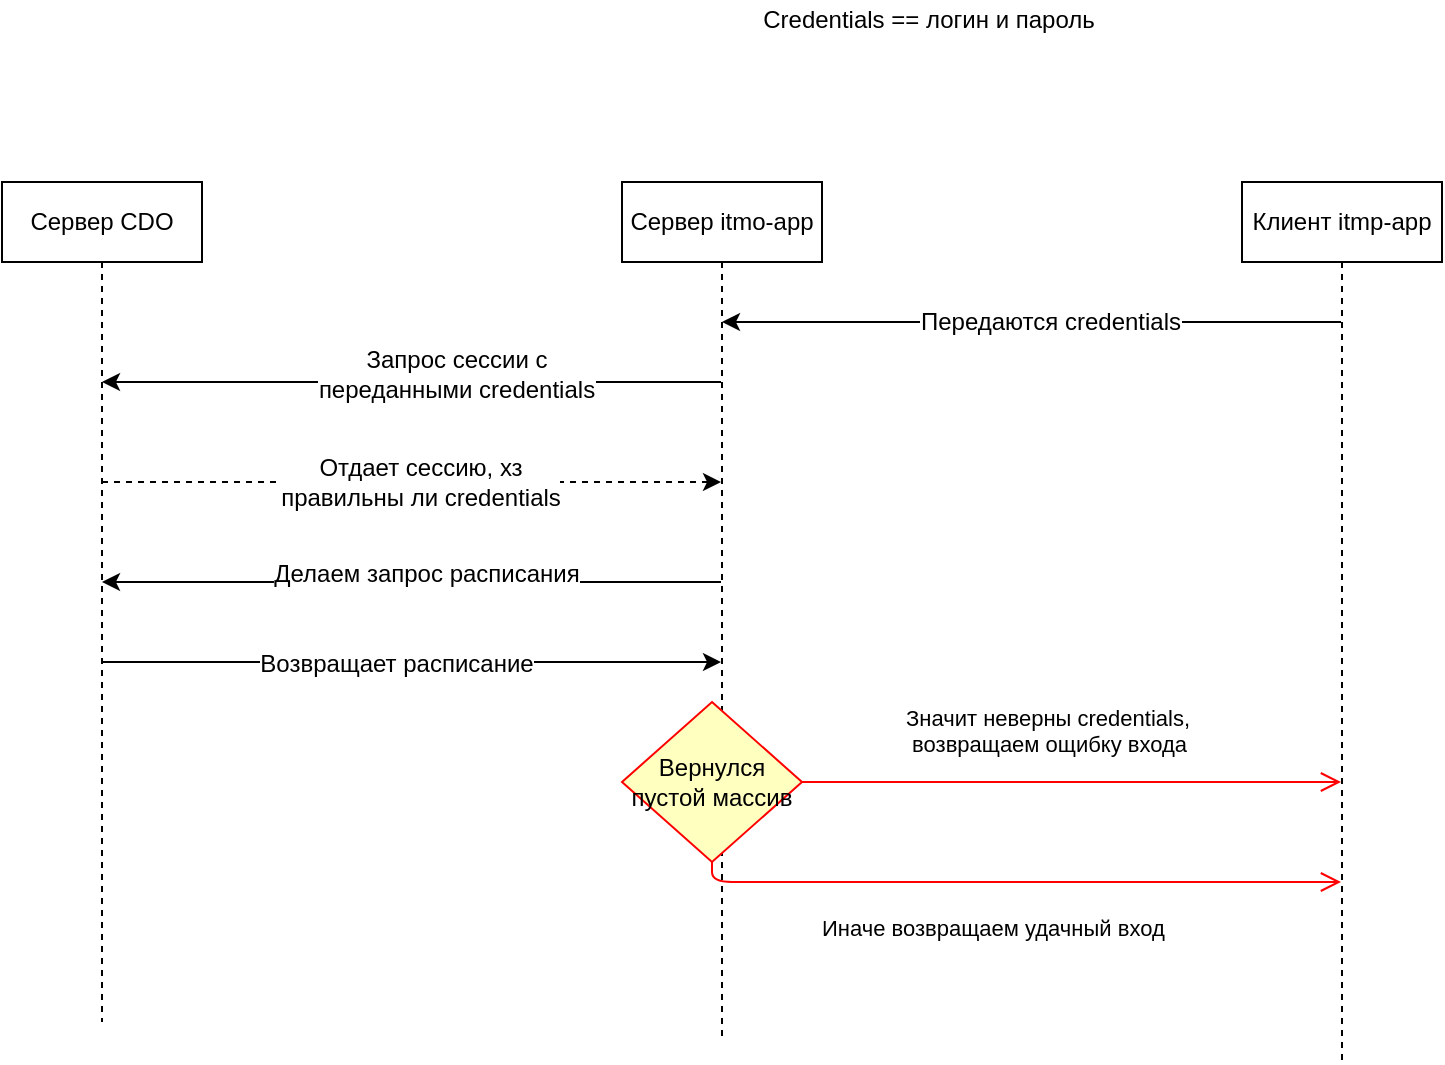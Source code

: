 <mxfile version="12.8.1" type="device"><diagram id="GXjtIvsHWjIJnNlBzo8F" name="Page-1"><mxGraphModel dx="946" dy="574" grid="1" gridSize="10" guides="1" tooltips="1" connect="1" arrows="1" fold="1" page="1" pageScale="1" pageWidth="850" pageHeight="1100" math="0" shadow="0"><root><mxCell id="0"/><mxCell id="1" parent="0"/><mxCell id="JvSjJAufrCTXiO87mkNh-28" style="edgeStyle=orthogonalEdgeStyle;rounded=0;orthogonalLoop=1;jettySize=auto;html=1;strokeWidth=1;comic=0;shadow=0;dashed=1;" edge="1" parent="1" source="JvSjJAufrCTXiO87mkNh-16" target="JvSjJAufrCTXiO87mkNh-17"><mxGeometry relative="1" as="geometry"><Array as="points"><mxPoint x="340" y="300"/><mxPoint x="340" y="300"/></Array></mxGeometry></mxCell><mxCell id="JvSjJAufrCTXiO87mkNh-29" value="Отдает сессию, хз &lt;br&gt;правильны ли credentials" style="text;html=1;align=center;verticalAlign=middle;resizable=0;points=[];labelBackgroundColor=#ffffff;" vertex="1" connectable="0" parent="JvSjJAufrCTXiO87mkNh-28"><mxGeometry x="0.158" y="-1" relative="1" as="geometry"><mxPoint x="-20.5" y="-1" as="offset"/></mxGeometry></mxCell><mxCell id="JvSjJAufrCTXiO87mkNh-33" style="edgeStyle=orthogonalEdgeStyle;rounded=0;comic=0;orthogonalLoop=1;jettySize=auto;html=1;shadow=0;strokeWidth=1;" edge="1" parent="1" source="JvSjJAufrCTXiO87mkNh-16" target="JvSjJAufrCTXiO87mkNh-17"><mxGeometry relative="1" as="geometry"><Array as="points"><mxPoint x="160" y="390"/><mxPoint x="160" y="390"/></Array></mxGeometry></mxCell><mxCell id="JvSjJAufrCTXiO87mkNh-34" value="Возвращает расписание&lt;br&gt;" style="text;html=1;align=center;verticalAlign=middle;resizable=0;points=[];labelBackgroundColor=#ffffff;" vertex="1" connectable="0" parent="JvSjJAufrCTXiO87mkNh-33"><mxGeometry x="-0.058" y="-1" relative="1" as="geometry"><mxPoint x="1" as="offset"/></mxGeometry></mxCell><mxCell id="JvSjJAufrCTXiO87mkNh-16" value="Сервер CDO" style="shape=umlLifeline;perimeter=lifelinePerimeter;whiteSpace=wrap;html=1;container=1;collapsible=0;recursiveResize=0;outlineConnect=0;" vertex="1" parent="1"><mxGeometry x="50" y="150" width="100" height="420" as="geometry"/></mxCell><mxCell id="JvSjJAufrCTXiO87mkNh-26" style="edgeStyle=orthogonalEdgeStyle;rounded=0;orthogonalLoop=1;jettySize=auto;html=1;" edge="1" parent="1" source="JvSjJAufrCTXiO87mkNh-17" target="JvSjJAufrCTXiO87mkNh-16"><mxGeometry relative="1" as="geometry"><Array as="points"><mxPoint x="300" y="250"/><mxPoint x="300" y="250"/></Array></mxGeometry></mxCell><mxCell id="JvSjJAufrCTXiO87mkNh-27" value="Запрос сессии с &lt;br&gt;переданными credentials" style="text;html=1;align=center;verticalAlign=middle;resizable=0;points=[];labelBackgroundColor=#ffffff;" vertex="1" connectable="0" parent="JvSjJAufrCTXiO87mkNh-26"><mxGeometry x="-0.207" y="-10" relative="1" as="geometry"><mxPoint x="-10.5" y="6" as="offset"/></mxGeometry></mxCell><mxCell id="JvSjJAufrCTXiO87mkNh-30" style="edgeStyle=orthogonalEdgeStyle;rounded=0;comic=0;orthogonalLoop=1;jettySize=auto;html=1;shadow=0;strokeWidth=1;" edge="1" parent="1" source="JvSjJAufrCTXiO87mkNh-17" target="JvSjJAufrCTXiO87mkNh-16"><mxGeometry relative="1" as="geometry"><Array as="points"><mxPoint x="260" y="350"/><mxPoint x="260" y="350"/></Array></mxGeometry></mxCell><mxCell id="JvSjJAufrCTXiO87mkNh-31" value="Делаем запрос расписания&lt;br&gt;" style="text;html=1;align=center;verticalAlign=middle;resizable=0;points=[];labelBackgroundColor=#ffffff;" vertex="1" connectable="0" parent="JvSjJAufrCTXiO87mkNh-30"><mxGeometry x="-0.235" y="-6" relative="1" as="geometry"><mxPoint x="-29.5" y="2" as="offset"/></mxGeometry></mxCell><mxCell id="JvSjJAufrCTXiO87mkNh-17" value="&lt;span style=&quot;white-space: nowrap&quot;&gt;Сервер itmo-app&lt;/span&gt;" style="shape=umlLifeline;perimeter=lifelinePerimeter;whiteSpace=wrap;html=1;container=1;collapsible=0;recursiveResize=0;outlineConnect=0;" vertex="1" parent="1"><mxGeometry x="360" y="150" width="100" height="430" as="geometry"/></mxCell><mxCell id="JvSjJAufrCTXiO87mkNh-39" value="Вернулся пустой массив" style="rhombus;whiteSpace=wrap;html=1;fillColor=#ffffc0;strokeColor=#ff0000;" vertex="1" parent="JvSjJAufrCTXiO87mkNh-17"><mxGeometry y="260" width="90" height="80" as="geometry"/></mxCell><mxCell id="JvSjJAufrCTXiO87mkNh-24" style="edgeStyle=orthogonalEdgeStyle;rounded=0;orthogonalLoop=1;jettySize=auto;html=1;" edge="1" parent="1" source="JvSjJAufrCTXiO87mkNh-19" target="JvSjJAufrCTXiO87mkNh-17"><mxGeometry relative="1" as="geometry"><Array as="points"><mxPoint x="500" y="220"/><mxPoint x="500" y="220"/></Array></mxGeometry></mxCell><mxCell id="JvSjJAufrCTXiO87mkNh-25" value="Передаются credentials" style="text;html=1;align=center;verticalAlign=middle;resizable=0;points=[];labelBackgroundColor=#ffffff;" vertex="1" connectable="0" parent="JvSjJAufrCTXiO87mkNh-24"><mxGeometry x="-0.156" y="-3" relative="1" as="geometry"><mxPoint x="-15.5" y="3" as="offset"/></mxGeometry></mxCell><mxCell id="JvSjJAufrCTXiO87mkNh-19" value="&lt;span style=&quot;white-space: nowrap&quot;&gt;Клиент itmp-app&lt;/span&gt;" style="shape=umlLifeline;perimeter=lifelinePerimeter;whiteSpace=wrap;html=1;container=1;collapsible=0;recursiveResize=0;outlineConnect=0;" vertex="1" parent="1"><mxGeometry x="670" y="150" width="100" height="440" as="geometry"/></mxCell><mxCell id="JvSjJAufrCTXiO87mkNh-36" value="Credentials == логин и пароль" style="text;html=1;align=center;verticalAlign=middle;resizable=0;points=[];autosize=1;" vertex="1" parent="1"><mxGeometry x="423" y="59" width="180" height="20" as="geometry"/></mxCell><mxCell id="JvSjJAufrCTXiO87mkNh-40" value="Значит неверны credentials,&lt;br&gt;&amp;nbsp;возвращаем ощибку входа" style="edgeStyle=orthogonalEdgeStyle;html=1;align=left;verticalAlign=bottom;endArrow=open;endSize=8;strokeColor=#ff0000;shadow=0;exitX=1;exitY=0.5;exitDx=0;exitDy=0;" edge="1" source="JvSjJAufrCTXiO87mkNh-39" parent="1" target="JvSjJAufrCTXiO87mkNh-19"><mxGeometry x="0.113" y="100" relative="1" as="geometry"><mxPoint x="270" y="470" as="targetPoint"/><Array as="points"><mxPoint x="580" y="450"/><mxPoint x="580" y="450"/></Array><mxPoint x="-100" y="90" as="offset"/></mxGeometry></mxCell><mxCell id="JvSjJAufrCTXiO87mkNh-41" value="Иначе возвращаем удачный вход" style="edgeStyle=orthogonalEdgeStyle;html=1;align=left;verticalAlign=top;endArrow=open;endSize=8;strokeColor=#ff0000;shadow=0;exitX=0.5;exitY=1;exitDx=0;exitDy=0;" edge="1" source="JvSjJAufrCTXiO87mkNh-39" parent="1" target="JvSjJAufrCTXiO87mkNh-19"><mxGeometry x="-0.612" y="-10" relative="1" as="geometry"><mxPoint x="710" y="480" as="targetPoint"/><Array as="points"><mxPoint x="405" y="500"/></Array><mxPoint as="offset"/></mxGeometry></mxCell></root></mxGraphModel></diagram></mxfile>